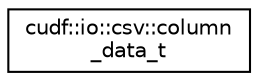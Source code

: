 digraph "Graphical Class Hierarchy"
{
  edge [fontname="Helvetica",fontsize="10",labelfontname="Helvetica",labelfontsize="10"];
  node [fontname="Helvetica",fontsize="10",shape=record];
  rankdir="LR";
  Node0 [label="cudf::io::csv::column\l_data_t",height=0.2,width=0.4,color="black", fillcolor="white", style="filled",URL="$structcudf_1_1io_1_1csv_1_1column__data__t.html"];
}

